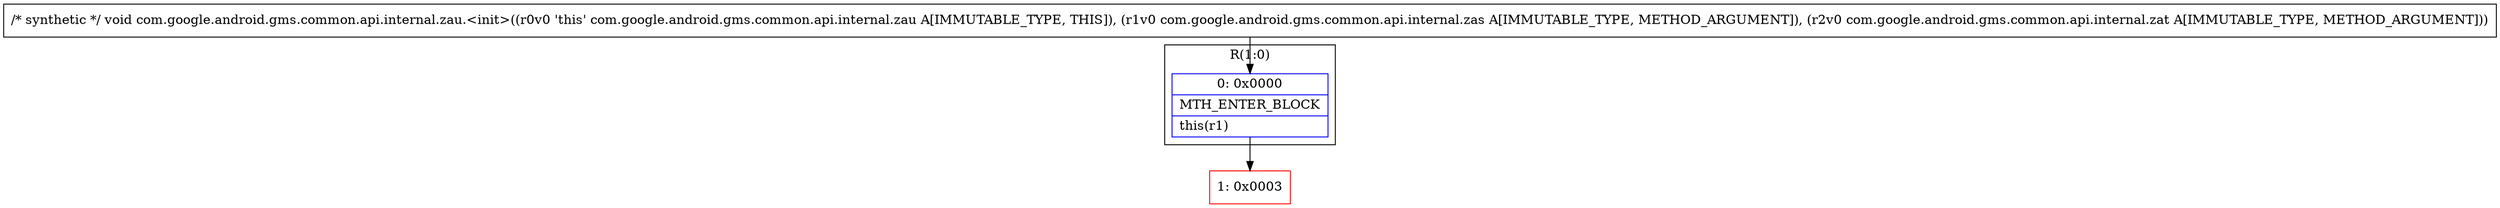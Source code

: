 digraph "CFG forcom.google.android.gms.common.api.internal.zau.\<init\>(Lcom\/google\/android\/gms\/common\/api\/internal\/zas;Lcom\/google\/android\/gms\/common\/api\/internal\/zat;)V" {
subgraph cluster_Region_876265043 {
label = "R(1:0)";
node [shape=record,color=blue];
Node_0 [shape=record,label="{0\:\ 0x0000|MTH_ENTER_BLOCK\l|this(r1)\l}"];
}
Node_1 [shape=record,color=red,label="{1\:\ 0x0003}"];
MethodNode[shape=record,label="{\/* synthetic *\/ void com.google.android.gms.common.api.internal.zau.\<init\>((r0v0 'this' com.google.android.gms.common.api.internal.zau A[IMMUTABLE_TYPE, THIS]), (r1v0 com.google.android.gms.common.api.internal.zas A[IMMUTABLE_TYPE, METHOD_ARGUMENT]), (r2v0 com.google.android.gms.common.api.internal.zat A[IMMUTABLE_TYPE, METHOD_ARGUMENT])) }"];
MethodNode -> Node_0;
Node_0 -> Node_1;
}

